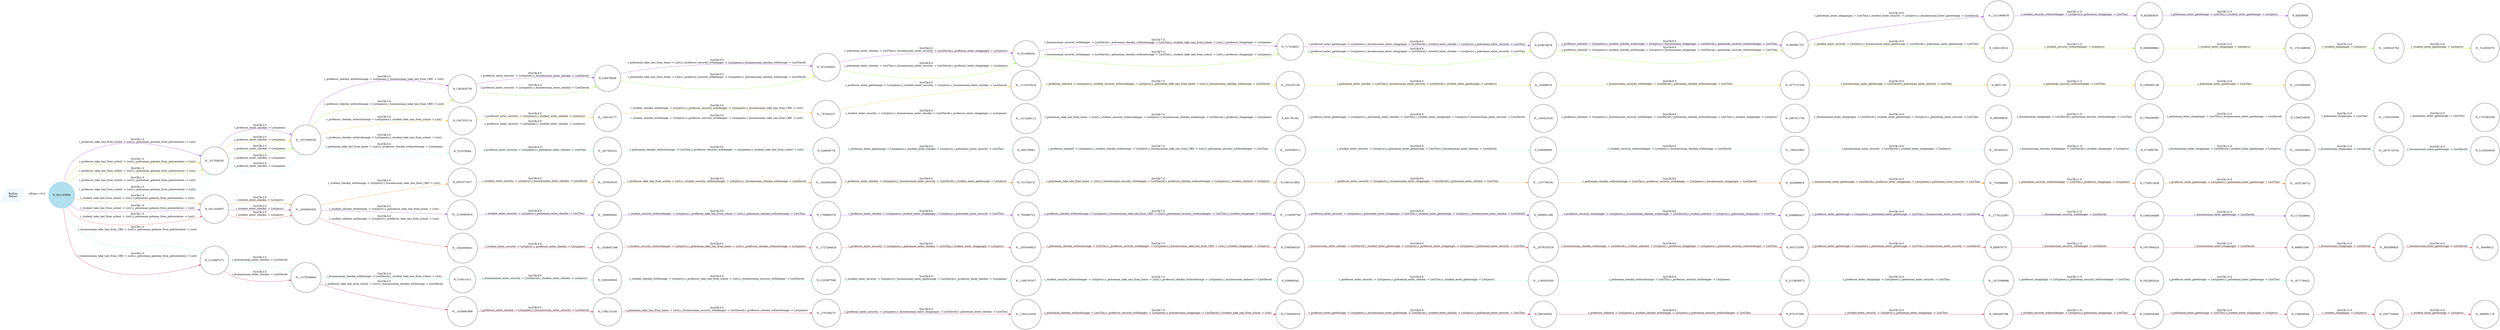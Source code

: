 digraph reaction_graph {
   rankdir=LR;
   Node [shape = circle];
   BigSim_Report [shape = parallelogram color = aliceblue style=filled label="BigSim
Report"];
BigSim_Report -> N_381145880[color = aliceblue label = "wExpr==0.0
"];
 N_381145880
 [shape=circle, color=lightblue2, style=filled];
N__337558293[ label="N__337558293"];
 N_381145880 -> N__337558293[ color = purple label = "SysClk:1.0
r_professor_take_taxi_from_school -> List(),r_policeman_gohome_from_policestation -> List()"];
N__1815368192[ label="N__1815368192"];
 N__337558293 -> N__1815368192[ color = purple label = "SysClk:2.0
r_professor_enter_checkin -> List(james)"];
N_1362826730[ label="N_1362826730"];
 N__1815368192 -> N_1362826730[ color = purple label = "SysClk:3.0
r_professor_checkin_withoutlounge -> List(james),r_businessman_take_taxi_from_CBD -> List()"];
N_156978059[ label="N_156978059"];
 N_1362826730 -> N_156978059[ color = purple label = "SysClk:4.0
r_professor_enter_security -> List(james),r_businessman_enter_checkin -> List(David)"];
N__874309441[ label="N__874309441"];
 N_156978059 -> N__874309441[ color = purple label = "SysClk:5.0
r_policeman_take_taxi_from_home -> List(),r_professor_security_withdanger -> List(james),r_businessman_checkin_withlounge -> List(David)"];
N_551699204[ label="N_551699204"];
 N__874309441 -> N_551699204[ color = purple label = "SysClk:6.0
r_policeman_enter_checkin -> List(Tim),r_businessman_enter_security -> List(David),r_professor_enter_shoppingin -> List(james)"];
N_717529651[ label="N_717529651"];
 N_551699204 -> N_717529651[ color = purple label = "SysClk:7.0
r_businessman_security_withdanger -> List(David),r_policeman_checkin_withoutlounge -> List(Tim),r_student_take_taxi_from_school -> List(),r_professor_shoppingin -> List(james)"];
N_878678878[ label="N_878678878"];
 N_717529651 -> N_878678878[ color = purple label = "SysClk:8.0
r_professor_enter_gatelounge -> List(james),r_businessman_enter_shoppingin -> List(David),r_student_enter_checkin -> List(jerry),r_policeman_enter_security -> List(Tim)"];
N_860961702[ label="N_860961702"];
 N_878678878 -> N_860961702[ color = purple label = "SysClk:9.0
r_professor_onboard -> List(james),r_student_checkin_withlounge -> List(jerry),r_businessman_shoppingin -> List(David),r_policeman_security_withoutdanger -> List(Tim)"];
N__1211998978[ label="N__1211998978"];
 N_860961702 -> N__1211998978[ color = purple label = "SysClk:10.0
r_policeman_enter_shoppingin -> List(Tim),r_student_enter_security -> List(jerry),r_businessman_enter_gatelounge -> List(David)"];
N_925083634[ label="N_925083634"];
 N__1211998978 -> N_925083634[ color = purple label = "SysClk:11.0
r_student_security_withoutdanger -> List(jerry),r_policeman_shoppingin -> List(Tim)"];
N_65859958[ label="N_65859958"];
 N_925083634 -> N_65859958[ color = purple label = "SysClk:12.0
r_policeman_enter_gatelounge -> List(Tim),r_student_enter_gatelounge -> List(jerry)"];
N__337558293[ label="N__337558293"];
 N_381145880 -> N__337558293[ color = darkgoldenrod1 label = "SysClk:1.0
r_professor_take_taxi_from_school -> List(),r_policeman_gohome_from_policestation -> List()"];
N__1815368192[ label="N__1815368192"];
 N__337558293 -> N__1815368192[ color = darkgoldenrod1 label = "SysClk:2.0
r_professor_enter_checkin -> List(james)"];
N_1347553114[ label="N_1347553114"];
 N__1815368192 -> N_1347553114[ color = darkgoldenrod1 label = "SysClk:3.0
r_professor_checkin_withoutlounge -> List(james),r_student_take_taxi_from_school -> List()"];
N__106145177[ label="N__106145177"];
 N_1347553114 -> N__106145177[ color = darkgoldenrod1 label = "SysClk:4.0
r_professor_enter_security -> List(james),r_student_enter_checkin -> List(jerry)"];
N__787805237[ label="N__787805237"];
 N__106145177 -> N__787805237[ color = darkgoldenrod1 label = "SysClk:5.0
r_student_checkin_withlounge -> List(jerry),r_professor_security_withdanger -> List(james),r_businessman_take_taxi_from_CBD -> List()"];
N__1110318518[ label="N__1110318518"];
 N__787805237 -> N__1110318518[ color = darkgoldenrod1 label = "SysClk:6.0
r_professor_enter_gatelounge -> List(james),r_student_enter_security -> List(jerry),r_businessman_enter_checkin -> List(David)"];
N__102255728[ label="N__102255728"];
 N__1110318518 -> N__102255728[ color = darkgoldenrod1 label = "SysClk:7.0
r_professor_onboard -> List(james),r_student_security_withoutdanger -> List(jerry),r_policeman_take_taxi_from_home -> List(),r_businessman_checkin_withlounge -> List(David)"];
N__55489919[ label="N__55489919"];
 N__102255728 -> N__55489919[ color = darkgoldenrod1 label = "SysClk:8.0
r_policeman_enter_checkin -> List(Tim),r_businessman_enter_security -> List(David),r_student_enter_gatelounge -> List(jerry)"];
N_1477737236[ label="N_1477737236"];
 N__55489919 -> N_1477737236[ color = darkgoldenrod1 label = "SysClk:9.0
r_businessman_security_withdanger -> List(David),r_policeman_checkin_withoutlounge -> List(Tim)"];
N_4601138[ label="N_4601138"];
 N_1477737236 -> N_4601138[ color = darkgoldenrod1 label = "SysClk:10.0
r_businessman_enter_gatelounge -> List(David),r_policeman_enter_security -> List(Tim)"];
N_1569583148[ label="N_1569583148"];
 N_4601138 -> N_1569583148[ color = darkgoldenrod1 label = "SysClk:11.0
r_policeman_security_withoutdanger -> List(Tim)"];
N__1553360830[ label="N__1553360830"];
 N_1569583148 -> N__1553360830[ color = darkgoldenrod1 label = "SysClk:12.0
r_policeman_enter_gatelounge -> List(Tim)"];
N__337558293[ label="N__337558293"];
 N_381145880 -> N__337558293[ color = chartreuse1 label = "SysClk:1.0
r_professor_take_taxi_from_school -> List(),r_policeman_gohome_from_policestation -> List()"];
N__1815368192[ label="N__1815368192"];
 N__337558293 -> N__1815368192[ color = chartreuse1 label = "SysClk:2.0
r_professor_enter_checkin -> List(james)"];
N_1362826730[ label="N_1362826730"];
 N__1815368192 -> N_1362826730[ color = chartreuse1 label = "SysClk:3.0
r_professor_checkin_withoutlounge -> List(james),r_businessman_take_taxi_from_CBD -> List()"];
N_156978059[ label="N_156978059"];
 N_1362826730 -> N_156978059[ color = chartreuse1 label = "SysClk:4.0
r_professor_enter_security -> List(james),r_businessman_enter_checkin -> List(David)"];
N__874309441[ label="N__874309441"];
 N_156978059 -> N__874309441[ color = chartreuse1 label = "SysClk:5.0
r_policeman_take_taxi_from_home -> List(),r_professor_security_withdanger -> List(james),r_businessman_checkin_withlounge -> List(David)"];
N_551699204[ label="N_551699204"];
 N__874309441 -> N_551699204[ color = chartreuse1 label = "SysClk:6.0
r_policeman_enter_checkin -> List(Tim),r_businessman_enter_security -> List(David),r_professor_enter_shoppingin -> List(james)"];
N_717529651[ label="N_717529651"];
 N_551699204 -> N_717529651[ color = chartreuse1 label = "SysClk:7.0
r_businessman_security_withdanger -> List(David),r_policeman_checkin_withoutlounge -> List(Tim),r_student_take_taxi_from_school -> List(),r_professor_shoppingin -> List(james)"];
N_878678878[ label="N_878678878"];
 N_717529651 -> N_878678878[ color = chartreuse1 label = "SysClk:8.0
r_professor_enter_gatelounge -> List(james),r_businessman_enter_shoppingin -> List(David),r_student_enter_checkin -> List(jerry),r_policeman_enter_security -> List(Tim)"];
N_860961702[ label="N_860961702"];
 N_878678878 -> N_860961702[ color = chartreuse1 label = "SysClk:9.0
r_professor_onboard -> List(james),r_student_checkin_withlounge -> List(jerry),r_businessman_shoppingin -> List(David),r_policeman_security_withoutdanger -> List(Tim)"];
N_1404129322[ label="N_1404129322"];
 N_860961702 -> N_1404129322[ color = chartreuse1 label = "SysClk:10.0
r_student_enter_security -> List(jerry),r_businessman_enter_gatelounge -> List(David),r_policeman_enter_gatelounge -> List(Tim)"];
N_1960699882[ label="N_1960699882"];
 N_1404129322 -> N_1960699882[ color = chartreuse1 label = "SysClk:11.0
r_student_security_withoutdanger -> List(jerry)"];
N__1761498856[ label="N__1761498856"];
 N_1960699882 -> N__1761498856[ color = chartreuse1 label = "SysClk:12.0
r_student_enter_shoppingin -> List(jerry)"];
N__1405025762[ label="N__1405025762"];
 N__1761498856 -> N__1405025762[ color = chartreuse1 label = "SysClk:13.0
r_student_shoppingin -> List(jerry)"];
N__514558370[ label="N__514558370"];
 N__1405025762 -> N__514558370[ color = chartreuse1 label = "SysClk:14.0
r_student_enter_gatelounge -> List(jerry)"];
N_1811445007[ label="N_1811445007"];
 N_381145880 -> N_1811445007[ color = darkorange1 label = "SysClk:1.0
r_student_take_taxi_from_school -> List(),r_policeman_gohome_from_policestation -> List()"];
N__2029665450[ label="N__2029665450"];
 N_1811445007 -> N__2029665450[ color = darkorange1 label = "SysClk:2.0
r_student_enter_checkin -> List(jerry)"];
N_2091071927[ label="N_2091071927"];
 N__2029665450 -> N_2091071927[ color = darkorange1 label = "SysClk:3.0
r_student_checkin_withlounge -> List(jerry),r_businessman_take_taxi_from_CBD -> List()"];
N__320443618[ label="N__320443618"];
 N_2091071927 -> N__320443618[ color = darkorange1 label = "SysClk:4.0
r_student_enter_security -> List(jerry),r_businessman_enter_checkin -> List(David)"];
N__1920002509[ label="N__1920002509"];
 N__320443618 -> N__1920002509[ color = darkorange1 label = "SysClk:5.0
r_professor_take_taxi_from_school -> List(),r_student_security_withoutdanger -> List(jerry),r_businessman_checkin_withlounge -> List(David)"];
N_731764572[ label="N_731764572"];
 N__1920002509 -> N_731764572[ color = darkorange1 label = "SysClk:6.0
r_professor_enter_checkin -> List(james),r_businessman_enter_security -> List(David),r_student_enter_gatelounge -> List(jerry)"];
N_1991413802[ label="N_1991413802"];
 N_731764572 -> N_1991413802[ color = darkorange1 label = "SysClk:7.0
r_policeman_take_taxi_from_home -> List(),r_businessman_security_withdanger -> List(David),r_professor_checkin_withoutlounge -> List(james),r_student_onboard -> List(jerry)"];
N__1107760191[ label="N__1107760191"];
 N_1991413802 -> N__1107760191[ color = darkorange1 label = "SysClk:8.0
r_professor_enter_security -> List(james),r_businessman_enter_shoppingin -> List(David),r_policeman_enter_checkin -> List(Tim)"];
N__602990816[ label="N__602990816"];
 N__1107760191 -> N__602990816[ color = darkorange1 label = "SysClk:9.0
r_policeman_checkin_withoutlounge -> List(Tim),r_professor_security_withdanger -> List(james),r_businessman_shoppingin -> List(David)"];
N__753588890[ label="N__753588890"];
 N__602990816 -> N__753588890[ color = darkorange1 label = "SysClk:10.0
r_businessman_enter_gatelounge -> List(David),r_professor_enter_shoppingin -> List(james),r_policeman_enter_security -> List(Tim)"];
N_1759513428[ label="N_1759513428"];
 N__753588890 -> N_1759513428[ color = darkorange1 label = "SysClk:11.0
r_policeman_security_withoutdanger -> List(Tim),r_professor_shoppingin -> List(james)"];
N__1625746712[ label="N__1625746712"];
 N_1759513428 -> N__1625746712[ color = darkorange1 label = "SysClk:12.0
r_professor_enter_gatelounge -> List(james),r_policeman_enter_gatelounge -> List(Tim)"];
N_1123887271[ label="N_1123887271"];
 N_381145880 -> N_1123887271[ color = aquamarine1 label = "SysClk:1.0
r_businessman_take_taxi_from_CBD -> List(),r_policeman_gohome_from_policestation -> List()"];
N__1575558844[ label="N__1575558844"];
 N_1123887271 -> N__1575558844[ color = aquamarine1 label = "SysClk:2.0
r_businessman_enter_checkin -> List(David)"];
N_714011411[ label="N_714011411"];
 N__1575558844 -> N_714011411[ color = aquamarine1 label = "SysClk:3.0
r_businessman_checkin_withlounge -> List(David),r_student_take_taxi_from_school -> List()"];
N_1456340826[ label="N_1456340826"];
 N_714011411 -> N_1456340826[ color = aquamarine1 label = "SysClk:4.0
r_businessman_enter_security -> List(David),r_student_enter_checkin -> List(jerry)"];
N_1222907548[ label="N_1222907548"];
 N_1456340826 -> N_1222907548[ color = aquamarine1 label = "SysClk:5.0
r_student_checkin_withlounge -> List(jerry),r_professor_take_taxi_from_school -> List(),r_businessman_security_withdanger -> List(David)"];
N__1385797977[ label="N__1385797977"];
 N_1222907548 -> N__1385797977[ color = aquamarine1 label = "SysClk:6.0
r_student_enter_security -> List(jerry),r_businessman_enter_gatelounge -> List(David),r_professor_enter_checkin -> List(james)"];
N_538985042[ label="N_538985042"];
 N__1385797977 -> N_538985042[ color = aquamarine1 label = "SysClk:7.0
r_student_security_withoutdanger -> List(jerry),r_policeman_take_taxi_from_home -> List(),r_professor_checkin_withoutlounge -> List(james),r_businessman_onboard -> List(David)"];
N__1192055505[ label="N__1192055505"];
 N_538985042 -> N__1192055505[ color = aquamarine1 label = "SysClk:8.0
r_professor_enter_security -> List(james),r_policeman_enter_checkin -> List(Tim),r_student_enter_gatelounge -> List(jerry)"];
N_2110839572[ label="N_2110839572"];
 N__1192055505 -> N_2110839572[ color = aquamarine1 label = "SysClk:9.0
r_policeman_checkin_withoutlounge -> List(Tim),r_professor_security_withdanger -> List(james)"];
N__1675396896[ label="N__1675396896"];
 N_2110839572 -> N__1675396896[ color = aquamarine1 label = "SysClk:10.0
r_professor_enter_shoppingin -> List(james),r_policeman_enter_security -> List(Tim)"];
N_1822892424[ label="N_1822892424"];
 N__1675396896 -> N_1822892424[ color = aquamarine1 label = "SysClk:11.0
r_professor_shoppingin -> List(james),r_policeman_security_withoutdanger -> List(Tim)"];
N__917739422[ label="N__917739422"];
 N_1822892424 -> N__917739422[ color = aquamarine1 label = "SysClk:12.0
r_professor_enter_gatelounge -> List(james),r_policeman_enter_gatelounge -> List(Tim)"];
N__337558293[ label="N__337558293"];
 N_381145880 -> N__337558293[ color = aliceblue label = "SysClk:1.0
r_professor_take_taxi_from_school -> List(),r_policeman_gohome_from_policestation -> List()"];
N__1815368192[ label="N__1815368192"];
 N__337558293 -> N__1815368192[ color = aliceblue label = "SysClk:2.0
r_professor_enter_checkin -> List(james)"];
N_1347553114[ label="N_1347553114"];
 N__1815368192 -> N_1347553114[ color = aliceblue label = "SysClk:3.0
r_professor_checkin_withoutlounge -> List(james),r_student_take_taxi_from_school -> List()"];
N__106145177[ label="N__106145177"];
 N_1347553114 -> N__106145177[ color = aliceblue label = "SysClk:4.0
r_professor_enter_security -> List(james),r_student_enter_checkin -> List(jerry)"];
N__787805237[ label="N__787805237"];
 N__106145177 -> N__787805237[ color = aliceblue label = "SysClk:5.0
r_student_checkin_withlounge -> List(jerry),r_professor_security_withdanger -> List(james),r_businessman_take_taxi_from_CBD -> List()"];
N__1472284112[ label="N__1472284112"];
 N__787805237 -> N__1472284112[ color = aliceblue label = "SysClk:6.0
r_student_enter_security -> List(jerry),r_businessman_enter_checkin -> List(David),r_professor_enter_shoppingin -> List(james)"];
N_491781361[ label="N_491781361"];
 N__1472284112 -> N_491781361[ color = aliceblue label = "SysClk:7.0
r_policeman_take_taxi_from_home -> List(),r_student_security_withoutdanger -> List(jerry),r_businessman_checkin_withlounge -> List(David),r_professor_shoppingin -> List(james)"];
N__195422026[ label="N__195422026"];
 N_491781361 -> N__195422026[ color = aliceblue label = "SysClk:8.0
r_professor_enter_gatelounge -> List(james),r_policeman_enter_checkin -> List(Tim),r_student_enter_shoppingin -> List(jerry),r_businessman_enter_security -> List(David)"];
N_1487611726[ label="N_1487611726"];
 N__195422026 -> N_1487611726[ color = aliceblue label = "SysClk:9.0
r_professor_onboard -> List(james),r_businessman_security_withdanger -> List(David),r_policeman_checkin_withoutlounge -> List(Tim),r_student_shoppingin -> List(jerry)"];
N_280599834[ label="N_280599834"];
 N_1487611726 -> N_280599834[ color = aliceblue label = "SysClk:10.0
r_businessman_enter_shoppingin -> List(David),r_student_enter_gatelounge -> List(jerry),r_policeman_enter_security -> List(Tim)"];
N_1784296992[ label="N_1784296992"];
 N_280599834 -> N_1784296992[ color = aliceblue label = "SysClk:11.0
r_businessman_shoppingin -> List(David),r_policeman_security_withoutdanger -> List(Tim)"];
N_1246516938[ label="N_1246516938"];
 N_1784296992 -> N_1246516938[ color = aliceblue label = "SysClk:12.0
r_policeman_enter_shoppingin -> List(Tim),r_businessman_enter_gatelounge -> List(David)"];
N__1183226580[ label="N__1183226580"];
 N_1246516938 -> N__1183226580[ color = aliceblue label = "SysClk:13.0
r_policeman_shoppingin -> List(Tim)"];
N_1751583338[ label="N_1751583338"];
 N__1183226580 -> N_1751583338[ color = aliceblue label = "SysClk:14.0
r_policeman_enter_gatelounge -> List(Tim)"];
N_1811445007[ label="N_1811445007"];
 N_381145880 -> N_1811445007[ color = blueviolet label = "SysClk:1.0
r_student_take_taxi_from_school -> List(),r_policeman_gohome_from_policestation -> List()"];
N__2029665450[ label="N__2029665450"];
 N_1811445007 -> N__2029665450[ color = blueviolet label = "SysClk:2.0
r_student_enter_checkin -> List(jerry)"];
N__2120465919[ label="N__2120465919"];
 N__2029665450 -> N__2120465919[ color = blueviolet label = "SysClk:3.0
r_student_checkin_withlounge -> List(jerry),r_policeman_take_taxi_from_home -> List()"];
N__294856484[ label="N__294856484"];
 N__2120465919 -> N__294856484[ color = blueviolet label = "SysClk:4.0
r_student_enter_security -> List(jerry),r_policeman_enter_checkin -> List(Tim)"];
N_1760880376[ label="N_1760880376"];
 N__294856484 -> N_1760880376[ color = blueviolet label = "SysClk:5.0
r_student_security_withoutdanger -> List(jerry),r_professor_take_taxi_from_school -> List(),r_policeman_checkin_withoutlounge -> List(Tim)"];
N_700086723[ label="N_700086723"];
 N_1760880376 -> N_700086723[ color = blueviolet label = "SysClk:6.0
r_professor_enter_checkin -> List(james),r_student_enter_shoppingin -> List(jerry),r_policeman_enter_security -> List(Tim)"];
N__1134393749[ label="N__1134393749"];
 N_700086723 -> N__1134393749[ color = blueviolet label = "SysClk:7.0
r_professor_checkin_withoutlounge -> List(james),r_businessman_take_taxi_from_CBD -> List(),r_policeman_security_withoutdanger -> List(Tim),r_student_shoppingin -> List(jerry)"];
N_1999851286[ label="N_1999851286"];
 N__1134393749 -> N_1999851286[ color = blueviolet label = "SysClk:8.0
r_professor_enter_security -> List(james),r_policeman_enter_shoppingin -> List(Tim),r_student_enter_gatelounge -> List(jerry),r_businessman_enter_checkin -> List(David)"];
N_2098880437[ label="N_2098880437"];
 N_1999851286 -> N_2098880437[ color = blueviolet label = "SysClk:9.0
r_professor_security_withdanger -> List(james),r_businessman_checkin_withlounge -> List(David),r_student_onboard -> List(jerry),r_policeman_shoppingin -> List(Tim)"];
N__1776122597[ label="N__1776122597"];
 N_2098880437 -> N__1776122597[ color = blueviolet label = "SysClk:10.0
r_professor_enter_gatelounge -> List(james),r_policeman_enter_gatelounge -> List(Tim),r_businessman_enter_security -> List(David)"];
N_1560249488[ label="N_1560249488"];
 N__1776122597 -> N_1560249488[ color = blueviolet label = "SysClk:11.0
r_businessman_security_withdanger -> List(David)"];
N_1172628904[ label="N_1172628904"];
 N_1560249488 -> N_1172628904[ color = blueviolet label = "SysClk:12.0
r_businessman_enter_gatelounge -> List(David)"];
N__337558293[ label="N__337558293"];
 N_381145880 -> N__337558293[ color = darkslategray1 label = "SysClk:1.0
r_professor_take_taxi_from_school -> List(),r_policeman_gohome_from_policestation -> List()"];
N__1815368192[ label="N__1815368192"];
 N__337558293 -> N__1815368192[ color = darkslategray1 label = "SysClk:2.0
r_professor_enter_checkin -> List(james)"];
N_721876084[ label="N_721876084"];
 N__1815368192 -> N_721876084[ color = darkslategray1 label = "SysClk:3.0
r_policeman_take_taxi_from_home -> List(),r_professor_checkin_withoutlounge -> List(james)"];
N__847393225[ label="N__847393225"];
 N_721876084 -> N__847393225[ color = darkslategray1 label = "SysClk:4.0
r_professor_enter_security -> List(james),r_policeman_enter_checkin -> List(Tim)"];
N_329659778[ label="N_329659778"];
 N__847393225 -> N_329659778[ color = darkslategray1 label = "SysClk:5.0
r_policeman_checkin_withoutlounge -> List(Tim),r_professor_security_withdanger -> List(james),r_student_take_taxi_from_school -> List()"];
N_349378903[ label="N_349378903"];
 N_329659778 -> N_349378903[ color = darkslategray1 label = "SysClk:6.0
r_professor_enter_gatelounge -> List(james),r_student_enter_checkin -> List(jerry),r_policeman_enter_security -> List(Tim)"];
N__1430366311[ label="N__1430366311"];
 N_349378903 -> N__1430366311[ color = darkslategray1 label = "SysClk:7.0
r_professor_onboard -> List(james),r_student_checkin_withlounge -> List(jerry),r_businessman_take_taxi_from_CBD -> List(),r_policeman_security_withoutdanger -> List(Tim)"];
N_339589690[ label="N_339589690"];
 N__1430366311 -> N_339589690[ color = darkslategray1 label = "SysClk:8.0
r_student_enter_security -> List(jerry),r_policeman_enter_gatelounge -> List(Tim),r_businessman_enter_checkin -> List(David)"];
N__768522893[ label="N__768522893"];
 N_339589690 -> N__768522893[ color = darkslategray1 label = "SysClk:9.0
r_student_security_withoutdanger -> List(jerry),r_businessman_checkin_withlounge -> List(David)"];
N__341955321[ label="N__341955321"];
 N__768522893 -> N__341955321[ color = darkslategray1 label = "SysClk:10.0
r_businessman_enter_security -> List(David),r_student_enter_shoppingin -> List(jerry)"];
N_371989790[ label="N_371989790"];
 N__341955321 -> N_371989790[ color = darkslategray1 label = "SysClk:11.0
r_businessman_security_withdanger -> List(David),r_student_shoppingin -> List(jerry)"];
N__1924453602[ label="N__1924453602"];
 N_371989790 -> N__1924453602[ color = darkslategray1 label = "SysClk:12.0
r_businessman_enter_shoppingin -> List(David),r_student_enter_gatelounge -> List(jerry)"];
N__2075718742[ label="N__2075718742"];
 N__1924453602 -> N__2075718742[ color = darkslategray1 label = "SysClk:13.0
r_businessman_shoppingin -> List(David)"];
N_1133624938[ label="N_1133624938"];
 N__2075718742 -> N_1133624938[ color = darkslategray1 label = "SysClk:14.0
r_businessman_enter_gatelounge -> List(David)"];
N_1123887271[ label="N_1123887271"];
 N_381145880 -> N_1123887271[ color = crimson label = "SysClk:1.0
r_businessman_take_taxi_from_CBD -> List(),r_policeman_gohome_from_policestation -> List()"];
N__1575558844[ label="N__1575558844"];
 N_1123887271 -> N__1575558844[ color = crimson label = "SysClk:2.0
r_businessman_enter_checkin -> List(David)"];
N__1434991889[ label="N__1434991889"];
 N__1575558844 -> N__1434991889[ color = crimson label = "SysClk:3.0
r_professor_take_taxi_from_school -> List(),r_businessman_checkin_withlounge -> List(David)"];
N_1788173100[ label="N_1788173100"];
 N__1434991889 -> N_1788173100[ color = crimson label = "SysClk:4.0
r_professor_enter_checkin -> List(james),r_businessman_enter_security -> List(David)"];
N__270768273[ label="N__270768273"];
 N_1788173100 -> N__270768273[ color = crimson label = "SysClk:5.0
r_policeman_take_taxi_from_home -> List(),r_businessman_security_withdanger -> List(David),r_professor_checkin_withoutlounge -> List(james)"];
N__1304122620[ label="N__1304122620"];
 N__270768273 -> N__1304122620[ color = crimson label = "SysClk:6.0
r_professor_enter_security -> List(james),r_businessman_enter_shoppingin -> List(David),r_policeman_enter_checkin -> List(Tim)"];
N_1765045019[ label="N_1765045019"];
 N__1304122620 -> N_1765045019[ color = crimson label = "SysClk:7.0
r_policeman_checkin_withoutlounge -> List(Tim),r_professor_security_withdanger -> List(james),r_businessman_shoppingin -> List(David),r_student_take_taxi_from_school -> List()"];
N_280168542[ label="N_280168542"];
 N_1765045019 -> N_280168542[ color = crimson label = "SysClk:8.0
r_professor_enter_gatelounge -> List(james),r_businessman_enter_gatelounge -> List(David),r_student_enter_checkin -> List(jerry),r_policeman_enter_security -> List(Tim)"];
N_875107506[ label="N_875107506"];
 N_280168542 -> N_875107506[ color = crimson label = "SysClk:9.0
r_professor_onboard -> List(james),r_student_checkin_withlounge -> List(jerry),r_policeman_security_withoutdanger -> List(Tim)"];
N_1605483786[ label="N_1605483786"];
 N_875107506 -> N_1605483786[ color = crimson label = "SysClk:10.0
r_student_enter_security -> List(jerry),r_policeman_enter_shoppingin -> List(Tim)"];
N_1556034366[ label="N_1556034366"];
 N_1605483786 -> N_1556034366[ color = crimson label = "SysClk:11.0
r_student_security_withoutdanger -> List(jerry),r_policeman_shoppingin -> List(Tim)"];
N_128826544[ label="N_128826544"];
 N_1556034366 -> N_128826544[ color = crimson label = "SysClk:12.0
r_policeman_enter_gatelounge -> List(Tim),r_student_enter_shoppingin -> List(jerry)"];
N_1087734646[ label="N_1087734646"];
 N_128826544 -> N_1087734646[ color = crimson label = "SysClk:13.0
r_student_shoppingin -> List(jerry)"];
N__869591178[ label="N__869591178"];
 N_1087734646 -> N__869591178[ color = crimson label = "SysClk:14.0
r_student_enter_gatelounge -> List(jerry)"];
N_1811445007[ label="N_1811445007"];
 N_381145880 -> N_1811445007[ color = brown1 label = "SysClk:1.0
r_student_take_taxi_from_school -> List(),r_policeman_gohome_from_policestation -> List()"];
N__2029665450[ label="N__2029665450"];
 N_1811445007 -> N__2029665450[ color = brown1 label = "SysClk:2.0
r_student_enter_checkin -> List(jerry)"];
N__2042059401[ label="N__2042059401"];
 N__2029665450 -> N__2042059401[ color = brown1 label = "SysClk:3.0
r_student_checkin_withlounge -> List(jerry),r_professor_take_taxi_from_school -> List()"];
N__1639007398[ label="N__1639007398"];
 N__2042059401 -> N__1639007398[ color = brown1 label = "SysClk:4.0
r_student_enter_security -> List(jerry),r_professor_enter_checkin -> List(james)"];
N__1727264624[ label="N__1727264624"];
 N__1639007398 -> N__1727264624[ color = brown1 label = "SysClk:5.0
r_student_security_withoutdanger -> List(jerry),r_policeman_take_taxi_from_home -> List(),r_professor_checkin_withoutlounge -> List(james)"];
N__1055449021[ label="N__1055449021"];
 N__1727264624 -> N__1055449021[ color = brown1 label = "SysClk:6.0
r_professor_enter_security -> List(james),r_policeman_enter_checkin -> List(Tim),r_student_enter_shoppingin -> List(jerry)"];
N_1348594520[ label="N_1348594520"];
 N__1055449021 -> N_1348594520[ color = brown1 label = "SysClk:7.0
r_policeman_checkin_withoutlounge -> List(Tim),r_professor_security_withdanger -> List(james),r_businessman_take_taxi_from_CBD -> List(),r_student_shoppingin -> List(jerry)"];
N__2078325319[ label="N__2078325319"];
 N_1348594520 -> N__2078325319[ color = brown1 label = "SysClk:8.0
r_businessman_enter_checkin -> List(David),r_student_enter_gatelounge -> List(jerry),r_professor_enter_shoppingin -> List(james),r_policeman_enter_security -> List(Tim)"];
N_505115293[ label="N_505115293"];
 N__2078325319 -> N_505115293[ color = brown1 label = "SysClk:9.0
r_businessman_checkin_withlounge -> List(David),r_student_onboard -> List(jerry),r_professor_shoppingin -> List(james),r_policeman_security_withoutdanger -> List(Tim)"];
N_680976731[ label="N_680976731"];
 N_505115293 -> N_680976731[ color = brown1 label = "SysClk:10.0
r_professor_enter_gatelounge -> List(james),r_policeman_enter_gatelounge -> List(Tim),r_businessman_enter_security -> List(David)"];
N_1657094224[ label="N_1657094224"];
 N_680976731 -> N_1657094224[ color = brown1 label = "SysClk:11.0
r_businessman_security_withdanger -> List(David)"];
N_468851560[ label="N_468851560"];
 N_1657094224 -> N_468851560[ color = brown1 label = "SysClk:12.0
r_businessman_enter_shoppingin -> List(David)"];
N__802998820[ label="N__802998820"];
 N_468851560 -> N__802998820[ color = brown1 label = "SysClk:13.0
r_businessman_shoppingin -> List(David)"];
N__94496612[ label="N__94496612"];
 N__802998820 -> N__94496612[ color = brown1 label = "SysClk:14.0
r_businessman_enter_gatelounge -> List(David)"];
}
